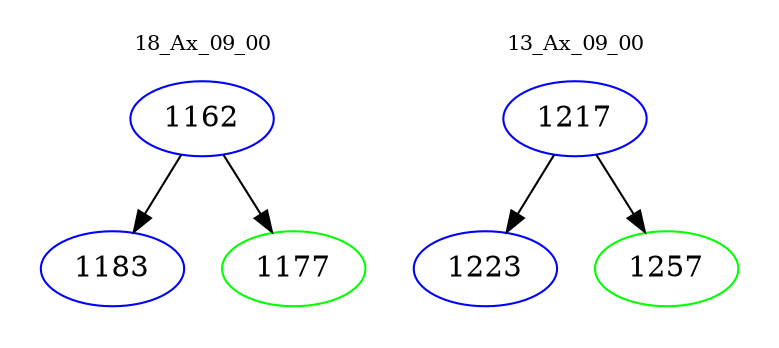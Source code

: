 digraph{
subgraph cluster_0 {
color = white
label = "18_Ax_09_00";
fontsize=10;
T0_1162 [label="1162", color="blue"]
T0_1162 -> T0_1183 [color="black"]
T0_1183 [label="1183", color="blue"]
T0_1162 -> T0_1177 [color="black"]
T0_1177 [label="1177", color="green"]
}
subgraph cluster_1 {
color = white
label = "13_Ax_09_00";
fontsize=10;
T1_1217 [label="1217", color="blue"]
T1_1217 -> T1_1223 [color="black"]
T1_1223 [label="1223", color="blue"]
T1_1217 -> T1_1257 [color="black"]
T1_1257 [label="1257", color="green"]
}
}
